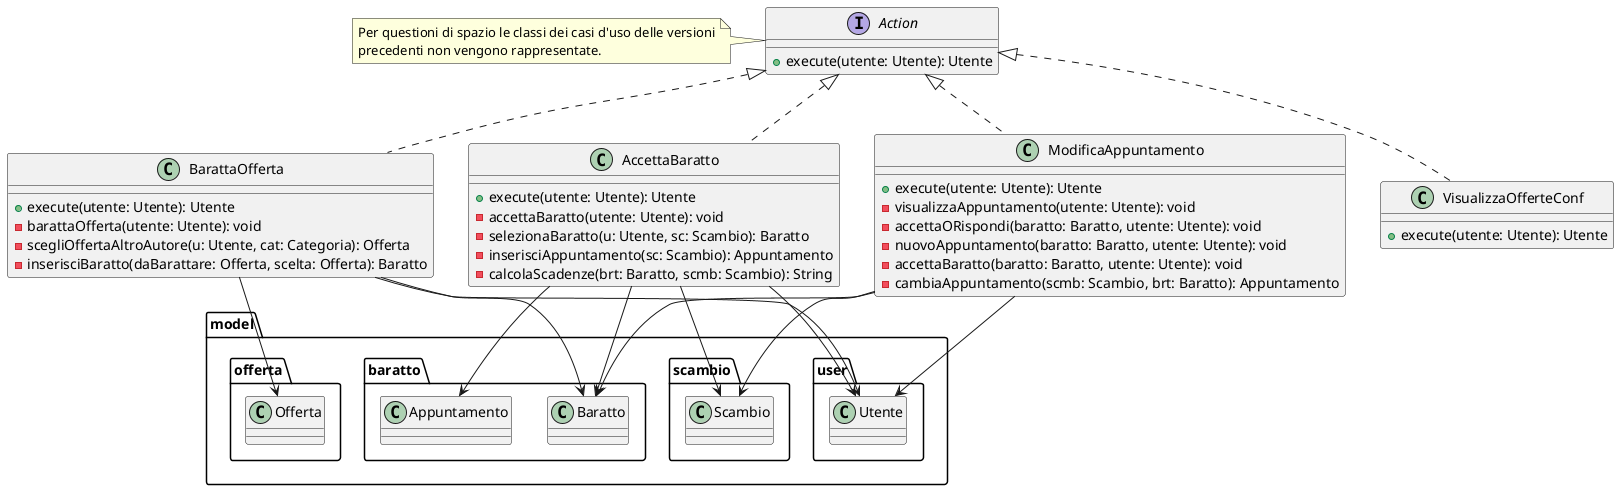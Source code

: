 @startuml controller

interface Action{
    +execute(utente: Utente): Utente
}

note left of Action
    Per questioni di spazio le classi dei casi d'uso delle versioni
    precedenti non vengono rappresentate.
endnote

class AccettaBaratto implements Action{
    +execute(utente: Utente): Utente
    -accettaBaratto(utente: Utente): void
    -selezionaBaratto(u: Utente, sc: Scambio): Baratto
    -inserisciAppuntamento(sc: Scambio): Appuntamento
    -calcolaScadenze(brt: Baratto, scmb: Scambio): String
}


class BarattaOfferta implements Action{
    +execute(utente: Utente): Utente
    -barattaOfferta(utente: Utente): void
    -scegliOffertaAltroAutore(u: Utente, cat: Categoria): Offerta
    -inserisciBaratto(daBarattare: Offerta, scelta: Offerta): Baratto
}


class ModificaAppuntamento implements Action{
    +execute(utente: Utente): Utente
    -visualizzaAppuntamento(utente: Utente): void
    -accettaORispondi(baratto: Baratto, utente: Utente): void
    -nuovoAppuntamento(baratto: Baratto, utente: Utente): void
    -accettaBaratto(baratto: Baratto, utente: Utente): void
    -cambiaAppuntamento(scmb: Scambio, brt: Baratto): Appuntamento
}

class VisualizzaOfferteConf implements Action{
    +execute(utente: Utente): Utente
}


AccettaBaratto --> model.user.Utente
AccettaBaratto --> model.scambio.Scambio
AccettaBaratto --> model.baratto.Baratto
AccettaBaratto --> model.baratto.Appuntamento
BarattaOfferta --> model.user.Utente
BarattaOfferta --> model.offerta.Offerta
BarattaOfferta --> model.baratto.Baratto
ModificaAppuntamento --> model.user.Utente
ModificaAppuntamento --> model.baratto.Baratto
ModificaAppuntamento --> model.scambio.Scambio




@enduml
